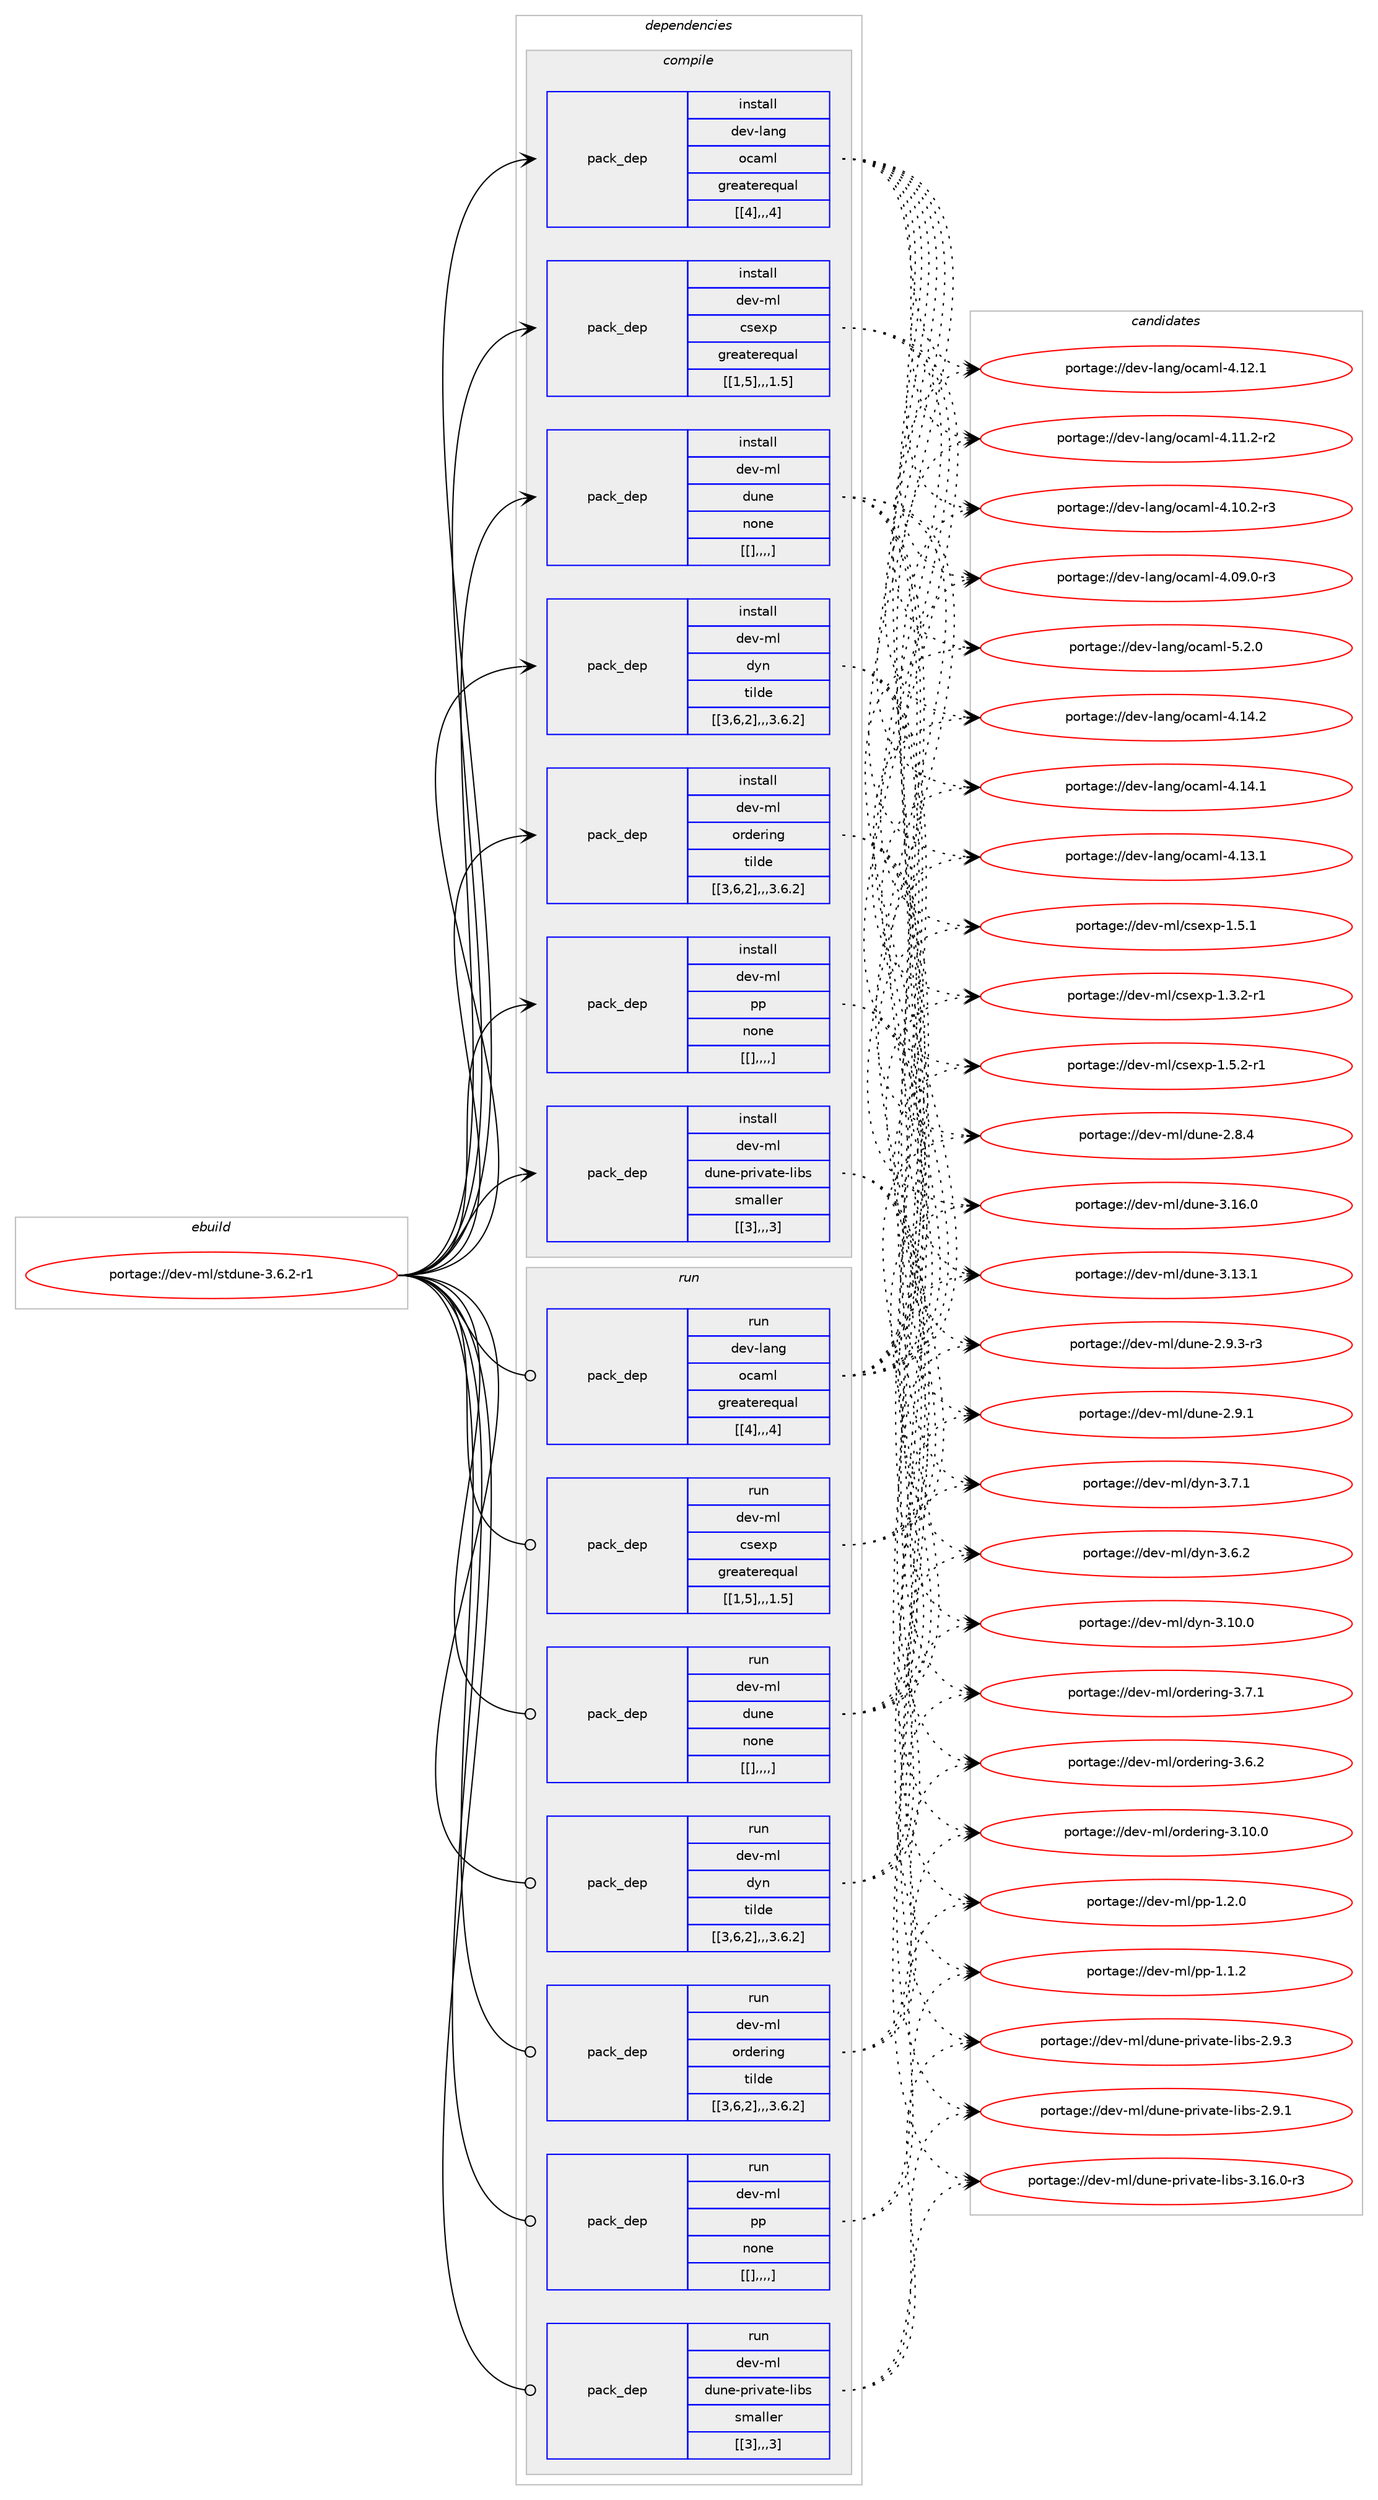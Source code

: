 digraph prolog {

# *************
# Graph options
# *************

newrank=true;
concentrate=true;
compound=true;
graph [rankdir=LR,fontname=Helvetica,fontsize=10,ranksep=1.5];#, ranksep=2.5, nodesep=0.2];
edge  [arrowhead=vee];
node  [fontname=Helvetica,fontsize=10];

# **********
# The ebuild
# **********

subgraph cluster_leftcol {
color=gray;
label=<<i>ebuild</i>>;
id [label="portage://dev-ml/stdune-3.6.2-r1", color=red, width=4, href="../dev-ml/stdune-3.6.2-r1.svg"];
}

# ****************
# The dependencies
# ****************

subgraph cluster_midcol {
color=gray;
label=<<i>dependencies</i>>;
subgraph cluster_compile {
fillcolor="#eeeeee";
style=filled;
label=<<i>compile</i>>;
subgraph pack94311 {
dependency125746 [label=<<TABLE BORDER="0" CELLBORDER="1" CELLSPACING="0" CELLPADDING="4" WIDTH="220"><TR><TD ROWSPAN="6" CELLPADDING="30">pack_dep</TD></TR><TR><TD WIDTH="110">install</TD></TR><TR><TD>dev-lang</TD></TR><TR><TD>ocaml</TD></TR><TR><TD>greaterequal</TD></TR><TR><TD>[[4],,,4]</TD></TR></TABLE>>, shape=none, color=blue];
}
id:e -> dependency125746:w [weight=20,style="solid",arrowhead="vee"];
subgraph pack94312 {
dependency125747 [label=<<TABLE BORDER="0" CELLBORDER="1" CELLSPACING="0" CELLPADDING="4" WIDTH="220"><TR><TD ROWSPAN="6" CELLPADDING="30">pack_dep</TD></TR><TR><TD WIDTH="110">install</TD></TR><TR><TD>dev-ml</TD></TR><TR><TD>csexp</TD></TR><TR><TD>greaterequal</TD></TR><TR><TD>[[1,5],,,1.5]</TD></TR></TABLE>>, shape=none, color=blue];
}
id:e -> dependency125747:w [weight=20,style="solid",arrowhead="vee"];
subgraph pack94313 {
dependency125748 [label=<<TABLE BORDER="0" CELLBORDER="1" CELLSPACING="0" CELLPADDING="4" WIDTH="220"><TR><TD ROWSPAN="6" CELLPADDING="30">pack_dep</TD></TR><TR><TD WIDTH="110">install</TD></TR><TR><TD>dev-ml</TD></TR><TR><TD>dune</TD></TR><TR><TD>none</TD></TR><TR><TD>[[],,,,]</TD></TR></TABLE>>, shape=none, color=blue];
}
id:e -> dependency125748:w [weight=20,style="solid",arrowhead="vee"];
subgraph pack94314 {
dependency125749 [label=<<TABLE BORDER="0" CELLBORDER="1" CELLSPACING="0" CELLPADDING="4" WIDTH="220"><TR><TD ROWSPAN="6" CELLPADDING="30">pack_dep</TD></TR><TR><TD WIDTH="110">install</TD></TR><TR><TD>dev-ml</TD></TR><TR><TD>dyn</TD></TR><TR><TD>tilde</TD></TR><TR><TD>[[3,6,2],,,3.6.2]</TD></TR></TABLE>>, shape=none, color=blue];
}
id:e -> dependency125749:w [weight=20,style="solid",arrowhead="vee"];
subgraph pack94315 {
dependency125750 [label=<<TABLE BORDER="0" CELLBORDER="1" CELLSPACING="0" CELLPADDING="4" WIDTH="220"><TR><TD ROWSPAN="6" CELLPADDING="30">pack_dep</TD></TR><TR><TD WIDTH="110">install</TD></TR><TR><TD>dev-ml</TD></TR><TR><TD>ordering</TD></TR><TR><TD>tilde</TD></TR><TR><TD>[[3,6,2],,,3.6.2]</TD></TR></TABLE>>, shape=none, color=blue];
}
id:e -> dependency125750:w [weight=20,style="solid",arrowhead="vee"];
subgraph pack94316 {
dependency125751 [label=<<TABLE BORDER="0" CELLBORDER="1" CELLSPACING="0" CELLPADDING="4" WIDTH="220"><TR><TD ROWSPAN="6" CELLPADDING="30">pack_dep</TD></TR><TR><TD WIDTH="110">install</TD></TR><TR><TD>dev-ml</TD></TR><TR><TD>pp</TD></TR><TR><TD>none</TD></TR><TR><TD>[[],,,,]</TD></TR></TABLE>>, shape=none, color=blue];
}
id:e -> dependency125751:w [weight=20,style="solid",arrowhead="vee"];
subgraph pack94317 {
dependency125752 [label=<<TABLE BORDER="0" CELLBORDER="1" CELLSPACING="0" CELLPADDING="4" WIDTH="220"><TR><TD ROWSPAN="6" CELLPADDING="30">pack_dep</TD></TR><TR><TD WIDTH="110">install</TD></TR><TR><TD>dev-ml</TD></TR><TR><TD>dune-private-libs</TD></TR><TR><TD>smaller</TD></TR><TR><TD>[[3],,,3]</TD></TR></TABLE>>, shape=none, color=blue];
}
id:e -> dependency125752:w [weight=20,style="solid",arrowhead="vee"];
}
subgraph cluster_compileandrun {
fillcolor="#eeeeee";
style=filled;
label=<<i>compile and run</i>>;
}
subgraph cluster_run {
fillcolor="#eeeeee";
style=filled;
label=<<i>run</i>>;
subgraph pack94318 {
dependency125753 [label=<<TABLE BORDER="0" CELLBORDER="1" CELLSPACING="0" CELLPADDING="4" WIDTH="220"><TR><TD ROWSPAN="6" CELLPADDING="30">pack_dep</TD></TR><TR><TD WIDTH="110">run</TD></TR><TR><TD>dev-lang</TD></TR><TR><TD>ocaml</TD></TR><TR><TD>greaterequal</TD></TR><TR><TD>[[4],,,4]</TD></TR></TABLE>>, shape=none, color=blue];
}
id:e -> dependency125753:w [weight=20,style="solid",arrowhead="odot"];
subgraph pack94319 {
dependency125754 [label=<<TABLE BORDER="0" CELLBORDER="1" CELLSPACING="0" CELLPADDING="4" WIDTH="220"><TR><TD ROWSPAN="6" CELLPADDING="30">pack_dep</TD></TR><TR><TD WIDTH="110">run</TD></TR><TR><TD>dev-ml</TD></TR><TR><TD>csexp</TD></TR><TR><TD>greaterequal</TD></TR><TR><TD>[[1,5],,,1.5]</TD></TR></TABLE>>, shape=none, color=blue];
}
id:e -> dependency125754:w [weight=20,style="solid",arrowhead="odot"];
subgraph pack94320 {
dependency125755 [label=<<TABLE BORDER="0" CELLBORDER="1" CELLSPACING="0" CELLPADDING="4" WIDTH="220"><TR><TD ROWSPAN="6" CELLPADDING="30">pack_dep</TD></TR><TR><TD WIDTH="110">run</TD></TR><TR><TD>dev-ml</TD></TR><TR><TD>dune</TD></TR><TR><TD>none</TD></TR><TR><TD>[[],,,,]</TD></TR></TABLE>>, shape=none, color=blue];
}
id:e -> dependency125755:w [weight=20,style="solid",arrowhead="odot"];
subgraph pack94321 {
dependency125756 [label=<<TABLE BORDER="0" CELLBORDER="1" CELLSPACING="0" CELLPADDING="4" WIDTH="220"><TR><TD ROWSPAN="6" CELLPADDING="30">pack_dep</TD></TR><TR><TD WIDTH="110">run</TD></TR><TR><TD>dev-ml</TD></TR><TR><TD>dyn</TD></TR><TR><TD>tilde</TD></TR><TR><TD>[[3,6,2],,,3.6.2]</TD></TR></TABLE>>, shape=none, color=blue];
}
id:e -> dependency125756:w [weight=20,style="solid",arrowhead="odot"];
subgraph pack94322 {
dependency125757 [label=<<TABLE BORDER="0" CELLBORDER="1" CELLSPACING="0" CELLPADDING="4" WIDTH="220"><TR><TD ROWSPAN="6" CELLPADDING="30">pack_dep</TD></TR><TR><TD WIDTH="110">run</TD></TR><TR><TD>dev-ml</TD></TR><TR><TD>ordering</TD></TR><TR><TD>tilde</TD></TR><TR><TD>[[3,6,2],,,3.6.2]</TD></TR></TABLE>>, shape=none, color=blue];
}
id:e -> dependency125757:w [weight=20,style="solid",arrowhead="odot"];
subgraph pack94323 {
dependency125758 [label=<<TABLE BORDER="0" CELLBORDER="1" CELLSPACING="0" CELLPADDING="4" WIDTH="220"><TR><TD ROWSPAN="6" CELLPADDING="30">pack_dep</TD></TR><TR><TD WIDTH="110">run</TD></TR><TR><TD>dev-ml</TD></TR><TR><TD>pp</TD></TR><TR><TD>none</TD></TR><TR><TD>[[],,,,]</TD></TR></TABLE>>, shape=none, color=blue];
}
id:e -> dependency125758:w [weight=20,style="solid",arrowhead="odot"];
subgraph pack94324 {
dependency125759 [label=<<TABLE BORDER="0" CELLBORDER="1" CELLSPACING="0" CELLPADDING="4" WIDTH="220"><TR><TD ROWSPAN="6" CELLPADDING="30">pack_dep</TD></TR><TR><TD WIDTH="110">run</TD></TR><TR><TD>dev-ml</TD></TR><TR><TD>dune-private-libs</TD></TR><TR><TD>smaller</TD></TR><TR><TD>[[3],,,3]</TD></TR></TABLE>>, shape=none, color=blue];
}
id:e -> dependency125759:w [weight=20,style="solid",arrowhead="odot"];
}
}

# **************
# The candidates
# **************

subgraph cluster_choices {
rank=same;
color=gray;
label=<<i>candidates</i>>;

subgraph choice94311 {
color=black;
nodesep=1;
choice1001011184510897110103471119997109108455346504648 [label="portage://dev-lang/ocaml-5.2.0", color=red, width=4,href="../dev-lang/ocaml-5.2.0.svg"];
choice100101118451089711010347111999710910845524649524650 [label="portage://dev-lang/ocaml-4.14.2", color=red, width=4,href="../dev-lang/ocaml-4.14.2.svg"];
choice100101118451089711010347111999710910845524649524649 [label="portage://dev-lang/ocaml-4.14.1", color=red, width=4,href="../dev-lang/ocaml-4.14.1.svg"];
choice100101118451089711010347111999710910845524649514649 [label="portage://dev-lang/ocaml-4.13.1", color=red, width=4,href="../dev-lang/ocaml-4.13.1.svg"];
choice100101118451089711010347111999710910845524649504649 [label="portage://dev-lang/ocaml-4.12.1", color=red, width=4,href="../dev-lang/ocaml-4.12.1.svg"];
choice1001011184510897110103471119997109108455246494946504511450 [label="portage://dev-lang/ocaml-4.11.2-r2", color=red, width=4,href="../dev-lang/ocaml-4.11.2-r2.svg"];
choice1001011184510897110103471119997109108455246494846504511451 [label="portage://dev-lang/ocaml-4.10.2-r3", color=red, width=4,href="../dev-lang/ocaml-4.10.2-r3.svg"];
choice1001011184510897110103471119997109108455246485746484511451 [label="portage://dev-lang/ocaml-4.09.0-r3", color=red, width=4,href="../dev-lang/ocaml-4.09.0-r3.svg"];
dependency125746:e -> choice1001011184510897110103471119997109108455346504648:w [style=dotted,weight="100"];
dependency125746:e -> choice100101118451089711010347111999710910845524649524650:w [style=dotted,weight="100"];
dependency125746:e -> choice100101118451089711010347111999710910845524649524649:w [style=dotted,weight="100"];
dependency125746:e -> choice100101118451089711010347111999710910845524649514649:w [style=dotted,weight="100"];
dependency125746:e -> choice100101118451089711010347111999710910845524649504649:w [style=dotted,weight="100"];
dependency125746:e -> choice1001011184510897110103471119997109108455246494946504511450:w [style=dotted,weight="100"];
dependency125746:e -> choice1001011184510897110103471119997109108455246494846504511451:w [style=dotted,weight="100"];
dependency125746:e -> choice1001011184510897110103471119997109108455246485746484511451:w [style=dotted,weight="100"];
}
subgraph choice94312 {
color=black;
nodesep=1;
choice1001011184510910847991151011201124549465346504511449 [label="portage://dev-ml/csexp-1.5.2-r1", color=red, width=4,href="../dev-ml/csexp-1.5.2-r1.svg"];
choice100101118451091084799115101120112454946534649 [label="portage://dev-ml/csexp-1.5.1", color=red, width=4,href="../dev-ml/csexp-1.5.1.svg"];
choice1001011184510910847991151011201124549465146504511449 [label="portage://dev-ml/csexp-1.3.2-r1", color=red, width=4,href="../dev-ml/csexp-1.3.2-r1.svg"];
dependency125747:e -> choice1001011184510910847991151011201124549465346504511449:w [style=dotted,weight="100"];
dependency125747:e -> choice100101118451091084799115101120112454946534649:w [style=dotted,weight="100"];
dependency125747:e -> choice1001011184510910847991151011201124549465146504511449:w [style=dotted,weight="100"];
}
subgraph choice94313 {
color=black;
nodesep=1;
choice100101118451091084710011711010145514649544648 [label="portage://dev-ml/dune-3.16.0", color=red, width=4,href="../dev-ml/dune-3.16.0.svg"];
choice100101118451091084710011711010145514649514649 [label="portage://dev-ml/dune-3.13.1", color=red, width=4,href="../dev-ml/dune-3.13.1.svg"];
choice10010111845109108471001171101014550465746514511451 [label="portage://dev-ml/dune-2.9.3-r3", color=red, width=4,href="../dev-ml/dune-2.9.3-r3.svg"];
choice1001011184510910847100117110101455046574649 [label="portage://dev-ml/dune-2.9.1", color=red, width=4,href="../dev-ml/dune-2.9.1.svg"];
choice1001011184510910847100117110101455046564652 [label="portage://dev-ml/dune-2.8.4", color=red, width=4,href="../dev-ml/dune-2.8.4.svg"];
dependency125748:e -> choice100101118451091084710011711010145514649544648:w [style=dotted,weight="100"];
dependency125748:e -> choice100101118451091084710011711010145514649514649:w [style=dotted,weight="100"];
dependency125748:e -> choice10010111845109108471001171101014550465746514511451:w [style=dotted,weight="100"];
dependency125748:e -> choice1001011184510910847100117110101455046574649:w [style=dotted,weight="100"];
dependency125748:e -> choice1001011184510910847100117110101455046564652:w [style=dotted,weight="100"];
}
subgraph choice94314 {
color=black;
nodesep=1;
choice100101118451091084710012111045514649484648 [label="portage://dev-ml/dyn-3.10.0", color=red, width=4,href="../dev-ml/dyn-3.10.0.svg"];
choice1001011184510910847100121110455146554649 [label="portage://dev-ml/dyn-3.7.1", color=red, width=4,href="../dev-ml/dyn-3.7.1.svg"];
choice1001011184510910847100121110455146544650 [label="portage://dev-ml/dyn-3.6.2", color=red, width=4,href="../dev-ml/dyn-3.6.2.svg"];
dependency125749:e -> choice100101118451091084710012111045514649484648:w [style=dotted,weight="100"];
dependency125749:e -> choice1001011184510910847100121110455146554649:w [style=dotted,weight="100"];
dependency125749:e -> choice1001011184510910847100121110455146544650:w [style=dotted,weight="100"];
}
subgraph choice94315 {
color=black;
nodesep=1;
choice100101118451091084711111410010111410511010345514649484648 [label="portage://dev-ml/ordering-3.10.0", color=red, width=4,href="../dev-ml/ordering-3.10.0.svg"];
choice1001011184510910847111114100101114105110103455146554649 [label="portage://dev-ml/ordering-3.7.1", color=red, width=4,href="../dev-ml/ordering-3.7.1.svg"];
choice1001011184510910847111114100101114105110103455146544650 [label="portage://dev-ml/ordering-3.6.2", color=red, width=4,href="../dev-ml/ordering-3.6.2.svg"];
dependency125750:e -> choice100101118451091084711111410010111410511010345514649484648:w [style=dotted,weight="100"];
dependency125750:e -> choice1001011184510910847111114100101114105110103455146554649:w [style=dotted,weight="100"];
dependency125750:e -> choice1001011184510910847111114100101114105110103455146544650:w [style=dotted,weight="100"];
}
subgraph choice94316 {
color=black;
nodesep=1;
choice1001011184510910847112112454946504648 [label="portage://dev-ml/pp-1.2.0", color=red, width=4,href="../dev-ml/pp-1.2.0.svg"];
choice1001011184510910847112112454946494650 [label="portage://dev-ml/pp-1.1.2", color=red, width=4,href="../dev-ml/pp-1.1.2.svg"];
dependency125751:e -> choice1001011184510910847112112454946504648:w [style=dotted,weight="100"];
dependency125751:e -> choice1001011184510910847112112454946494650:w [style=dotted,weight="100"];
}
subgraph choice94317 {
color=black;
nodesep=1;
choice100101118451091084710011711010145112114105118971161014510810598115455146495446484511451 [label="portage://dev-ml/dune-private-libs-3.16.0-r3", color=red, width=4,href="../dev-ml/dune-private-libs-3.16.0-r3.svg"];
choice100101118451091084710011711010145112114105118971161014510810598115455046574651 [label="portage://dev-ml/dune-private-libs-2.9.3", color=red, width=4,href="../dev-ml/dune-private-libs-2.9.3.svg"];
choice100101118451091084710011711010145112114105118971161014510810598115455046574649 [label="portage://dev-ml/dune-private-libs-2.9.1", color=red, width=4,href="../dev-ml/dune-private-libs-2.9.1.svg"];
dependency125752:e -> choice100101118451091084710011711010145112114105118971161014510810598115455146495446484511451:w [style=dotted,weight="100"];
dependency125752:e -> choice100101118451091084710011711010145112114105118971161014510810598115455046574651:w [style=dotted,weight="100"];
dependency125752:e -> choice100101118451091084710011711010145112114105118971161014510810598115455046574649:w [style=dotted,weight="100"];
}
subgraph choice94318 {
color=black;
nodesep=1;
choice1001011184510897110103471119997109108455346504648 [label="portage://dev-lang/ocaml-5.2.0", color=red, width=4,href="../dev-lang/ocaml-5.2.0.svg"];
choice100101118451089711010347111999710910845524649524650 [label="portage://dev-lang/ocaml-4.14.2", color=red, width=4,href="../dev-lang/ocaml-4.14.2.svg"];
choice100101118451089711010347111999710910845524649524649 [label="portage://dev-lang/ocaml-4.14.1", color=red, width=4,href="../dev-lang/ocaml-4.14.1.svg"];
choice100101118451089711010347111999710910845524649514649 [label="portage://dev-lang/ocaml-4.13.1", color=red, width=4,href="../dev-lang/ocaml-4.13.1.svg"];
choice100101118451089711010347111999710910845524649504649 [label="portage://dev-lang/ocaml-4.12.1", color=red, width=4,href="../dev-lang/ocaml-4.12.1.svg"];
choice1001011184510897110103471119997109108455246494946504511450 [label="portage://dev-lang/ocaml-4.11.2-r2", color=red, width=4,href="../dev-lang/ocaml-4.11.2-r2.svg"];
choice1001011184510897110103471119997109108455246494846504511451 [label="portage://dev-lang/ocaml-4.10.2-r3", color=red, width=4,href="../dev-lang/ocaml-4.10.2-r3.svg"];
choice1001011184510897110103471119997109108455246485746484511451 [label="portage://dev-lang/ocaml-4.09.0-r3", color=red, width=4,href="../dev-lang/ocaml-4.09.0-r3.svg"];
dependency125753:e -> choice1001011184510897110103471119997109108455346504648:w [style=dotted,weight="100"];
dependency125753:e -> choice100101118451089711010347111999710910845524649524650:w [style=dotted,weight="100"];
dependency125753:e -> choice100101118451089711010347111999710910845524649524649:w [style=dotted,weight="100"];
dependency125753:e -> choice100101118451089711010347111999710910845524649514649:w [style=dotted,weight="100"];
dependency125753:e -> choice100101118451089711010347111999710910845524649504649:w [style=dotted,weight="100"];
dependency125753:e -> choice1001011184510897110103471119997109108455246494946504511450:w [style=dotted,weight="100"];
dependency125753:e -> choice1001011184510897110103471119997109108455246494846504511451:w [style=dotted,weight="100"];
dependency125753:e -> choice1001011184510897110103471119997109108455246485746484511451:w [style=dotted,weight="100"];
}
subgraph choice94319 {
color=black;
nodesep=1;
choice1001011184510910847991151011201124549465346504511449 [label="portage://dev-ml/csexp-1.5.2-r1", color=red, width=4,href="../dev-ml/csexp-1.5.2-r1.svg"];
choice100101118451091084799115101120112454946534649 [label="portage://dev-ml/csexp-1.5.1", color=red, width=4,href="../dev-ml/csexp-1.5.1.svg"];
choice1001011184510910847991151011201124549465146504511449 [label="portage://dev-ml/csexp-1.3.2-r1", color=red, width=4,href="../dev-ml/csexp-1.3.2-r1.svg"];
dependency125754:e -> choice1001011184510910847991151011201124549465346504511449:w [style=dotted,weight="100"];
dependency125754:e -> choice100101118451091084799115101120112454946534649:w [style=dotted,weight="100"];
dependency125754:e -> choice1001011184510910847991151011201124549465146504511449:w [style=dotted,weight="100"];
}
subgraph choice94320 {
color=black;
nodesep=1;
choice100101118451091084710011711010145514649544648 [label="portage://dev-ml/dune-3.16.0", color=red, width=4,href="../dev-ml/dune-3.16.0.svg"];
choice100101118451091084710011711010145514649514649 [label="portage://dev-ml/dune-3.13.1", color=red, width=4,href="../dev-ml/dune-3.13.1.svg"];
choice10010111845109108471001171101014550465746514511451 [label="portage://dev-ml/dune-2.9.3-r3", color=red, width=4,href="../dev-ml/dune-2.9.3-r3.svg"];
choice1001011184510910847100117110101455046574649 [label="portage://dev-ml/dune-2.9.1", color=red, width=4,href="../dev-ml/dune-2.9.1.svg"];
choice1001011184510910847100117110101455046564652 [label="portage://dev-ml/dune-2.8.4", color=red, width=4,href="../dev-ml/dune-2.8.4.svg"];
dependency125755:e -> choice100101118451091084710011711010145514649544648:w [style=dotted,weight="100"];
dependency125755:e -> choice100101118451091084710011711010145514649514649:w [style=dotted,weight="100"];
dependency125755:e -> choice10010111845109108471001171101014550465746514511451:w [style=dotted,weight="100"];
dependency125755:e -> choice1001011184510910847100117110101455046574649:w [style=dotted,weight="100"];
dependency125755:e -> choice1001011184510910847100117110101455046564652:w [style=dotted,weight="100"];
}
subgraph choice94321 {
color=black;
nodesep=1;
choice100101118451091084710012111045514649484648 [label="portage://dev-ml/dyn-3.10.0", color=red, width=4,href="../dev-ml/dyn-3.10.0.svg"];
choice1001011184510910847100121110455146554649 [label="portage://dev-ml/dyn-3.7.1", color=red, width=4,href="../dev-ml/dyn-3.7.1.svg"];
choice1001011184510910847100121110455146544650 [label="portage://dev-ml/dyn-3.6.2", color=red, width=4,href="../dev-ml/dyn-3.6.2.svg"];
dependency125756:e -> choice100101118451091084710012111045514649484648:w [style=dotted,weight="100"];
dependency125756:e -> choice1001011184510910847100121110455146554649:w [style=dotted,weight="100"];
dependency125756:e -> choice1001011184510910847100121110455146544650:w [style=dotted,weight="100"];
}
subgraph choice94322 {
color=black;
nodesep=1;
choice100101118451091084711111410010111410511010345514649484648 [label="portage://dev-ml/ordering-3.10.0", color=red, width=4,href="../dev-ml/ordering-3.10.0.svg"];
choice1001011184510910847111114100101114105110103455146554649 [label="portage://dev-ml/ordering-3.7.1", color=red, width=4,href="../dev-ml/ordering-3.7.1.svg"];
choice1001011184510910847111114100101114105110103455146544650 [label="portage://dev-ml/ordering-3.6.2", color=red, width=4,href="../dev-ml/ordering-3.6.2.svg"];
dependency125757:e -> choice100101118451091084711111410010111410511010345514649484648:w [style=dotted,weight="100"];
dependency125757:e -> choice1001011184510910847111114100101114105110103455146554649:w [style=dotted,weight="100"];
dependency125757:e -> choice1001011184510910847111114100101114105110103455146544650:w [style=dotted,weight="100"];
}
subgraph choice94323 {
color=black;
nodesep=1;
choice1001011184510910847112112454946504648 [label="portage://dev-ml/pp-1.2.0", color=red, width=4,href="../dev-ml/pp-1.2.0.svg"];
choice1001011184510910847112112454946494650 [label="portage://dev-ml/pp-1.1.2", color=red, width=4,href="../dev-ml/pp-1.1.2.svg"];
dependency125758:e -> choice1001011184510910847112112454946504648:w [style=dotted,weight="100"];
dependency125758:e -> choice1001011184510910847112112454946494650:w [style=dotted,weight="100"];
}
subgraph choice94324 {
color=black;
nodesep=1;
choice100101118451091084710011711010145112114105118971161014510810598115455146495446484511451 [label="portage://dev-ml/dune-private-libs-3.16.0-r3", color=red, width=4,href="../dev-ml/dune-private-libs-3.16.0-r3.svg"];
choice100101118451091084710011711010145112114105118971161014510810598115455046574651 [label="portage://dev-ml/dune-private-libs-2.9.3", color=red, width=4,href="../dev-ml/dune-private-libs-2.9.3.svg"];
choice100101118451091084710011711010145112114105118971161014510810598115455046574649 [label="portage://dev-ml/dune-private-libs-2.9.1", color=red, width=4,href="../dev-ml/dune-private-libs-2.9.1.svg"];
dependency125759:e -> choice100101118451091084710011711010145112114105118971161014510810598115455146495446484511451:w [style=dotted,weight="100"];
dependency125759:e -> choice100101118451091084710011711010145112114105118971161014510810598115455046574651:w [style=dotted,weight="100"];
dependency125759:e -> choice100101118451091084710011711010145112114105118971161014510810598115455046574649:w [style=dotted,weight="100"];
}
}

}
